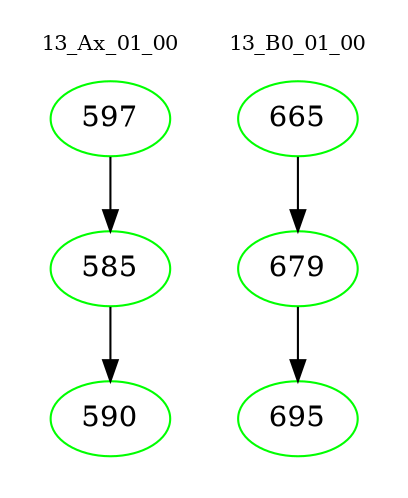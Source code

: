 digraph{
subgraph cluster_0 {
color = white
label = "13_Ax_01_00";
fontsize=10;
T0_597 [label="597", color="green"]
T0_597 -> T0_585 [color="black"]
T0_585 [label="585", color="green"]
T0_585 -> T0_590 [color="black"]
T0_590 [label="590", color="green"]
}
subgraph cluster_1 {
color = white
label = "13_B0_01_00";
fontsize=10;
T1_665 [label="665", color="green"]
T1_665 -> T1_679 [color="black"]
T1_679 [label="679", color="green"]
T1_679 -> T1_695 [color="black"]
T1_695 [label="695", color="green"]
}
}

